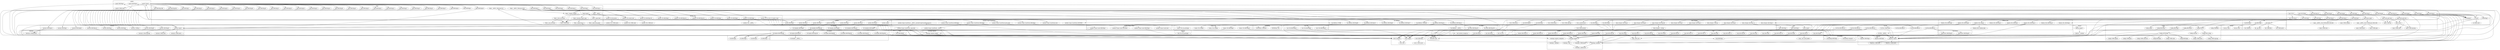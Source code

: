 digraph {
graph [overlap=false]
subgraph cluster_List_Util {
	label="List::Util";
	"List::Util::BEGIN@35";
	"List::Util::BEGIN@10";
	"List::Util::BEGIN@9";
}
subgraph cluster_autodie_Util {
	label="autodie::Util";
	"autodie::Util::BEGIN@4";
	"autodie::Util::CORE:subst";
	"autodie::Util::BEGIN@143";
	"autodie::Util::BEGIN@6";
	"autodie::Util::BEGIN@8";
	"autodie::Util::BEGIN@130";
	"autodie::Util::BEGIN@145";
	"autodie::Util::on_end_of_compile_scope";
	"autodie::Util::CORE:match";
	"autodie::Util::CORE:sort";
	"autodie::Util::fill_protos";
	"autodie::Util::__ANON__";
	"autodie::Util::BEGIN@3";
	"autodie::Util::install_subs";
}
subgraph cluster_Cwd {
	label="Cwd";
	"Cwd::BEGIN@41";
	"Cwd::_backtick_pwd";
	"Cwd::BEGIN@2";
	"Cwd::CORE:regcomp";
	"Cwd::CORE:backtick";
	"Cwd::CORE:fteexec";
	"Cwd::BEGIN@657";
	"Cwd::BEGIN@3";
	"Cwd::CORE:match";
}
subgraph cluster_autodie_Scope_Guard {
	label="autodie::Scope::Guard";
	"autodie::Scope::Guard::BEGIN@4";
	"autodie::Scope::Guard::DESTROY";
	"autodie::Scope::Guard::new";
	"autodie::Scope::Guard::BEGIN@3";
}
subgraph cluster_bytes {
	label="bytes";
	"bytes::import";
	"bytes::BEGIN@4";
	"bytes::BEGIN@3";
}
subgraph cluster_IO {
	label="IO";
	"IO::BEGIN@8";
	"IO::BEGIN@6";
	"IO::BEGIN@7";
	"IO::BEGIN@5";
}
subgraph cluster_Sub_Util {
	label="Sub::Util";
	"Sub::Util::set_prototype";
}
subgraph cluster_overloading {
	label="overloading";
	"overloading::BEGIN@2";
	"overloading::unimport";
}
subgraph cluster_Exporter {
	label="Exporter";
	"Exporter::BEGIN@4";
	"Exporter::CORE:subst";
	"Exporter::CORE:match";
	"Exporter::BEGIN@3";
	"Exporter::import";
}
subgraph cluster_Fcntl {
	label="Fcntl";
	"Fcntl::BEGIN@58";
}
subgraph cluster_Carp {
	label="Carp";
	"Carp::BEGIN@256";
	"Carp::BEGIN@188";
	"Carp::BEGIN@61";
	"Carp::_univ_mod_loaded";
	"Carp::_fetch_sub";
	"Carp::BEGIN@49";
	"Carp::BEGIN@730";
	"Carp::BEGIN@169";
	"Carp::BEGIN@4";
	"Carp::BEGIN@3";
	"Carp::BEGIN@5";
	"Carp::BEGIN@296";
	"Carp::BEGIN@574";
	"Carp::BEGIN@1";
	"Carp::BEGIN@6";
	"Carp::BEGIN@137";
	"Carp::BEGIN@73";
	"Carp::BEGIN@744";
	"Carp::BEGIN@95";
	"Carp::BEGIN@751";
}
subgraph cluster_autodie {
	label="autodie";
	"autodie::BEGIN@3";
	"autodie::BEGIN@2";
	"autodie::BEGIN@6";
	"autodie::BEGIN@4";
	"autodie::BEGIN@15";
	"autodie::BEGIN@11";
	"autodie::import";
	"autodie::BEGIN@36";
}
subgraph cluster_lib {
	label="lib";
	"lib::CORE:ftis";
	"lib::_get_dirs";
	"lib::CORE:ftdir";
	"lib::CORE:match";
	"lib::BEGIN@8";
	"lib::BEGIN@6";
	"lib::import";
}
subgraph cluster_XSLoader {
	label="XSLoader";
	"XSLoader::load";
}
subgraph cluster_Tie_Hash {
	label="Tie::Hash";
	"Tie::Hash::BEGIN@190";
	"Tie::Hash::BEGIN@191";
}
subgraph cluster_feature {
	label="feature";
	"feature::__common";
	"feature::import";
}
subgraph cluster_Data_Dumper {
	label="Data::Dumper";
	"Data::Dumper::BEGIN@12";
	"Data::Dumper::_vstring";
	"Data::Dumper::BEGIN@773";
	"Data::Dumper::BEGIN@20";
	"Data::Dumper::CORE:qr";
	"Data::Dumper::BEGIN@13";
	"Data::Dumper::BEGIN@17";
	"Data::Dumper::BEGIN@31";
	"Data::Dumper::BEGIN@288";
	"Data::Dumper::BEGIN@22";
}
subgraph cluster_warnings_register {
	label="warnings::register";
	"warnings::register::import";
}
subgraph cluster_mro {
	label="mro";
	"mro::BEGIN@11";
	"mro::method_changed_in";
	"mro::BEGIN@10";
	"mro::set_mro";
}
subgraph cluster_UNIVERSAL {
	label="UNIVERSAL";
	"UNIVERSAL::can";
	"UNIVERSAL::VERSION";
}
subgraph cluster_Tie_RefHash {
	label="Tie::RefHash";
	"Tie::RefHash::BEGIN@82";
	"Tie::RefHash::BEGIN@74";
	"Tie::RefHash::__ANON__";
	"Tie::RefHash::BEGIN@76";
	"Tie::RefHash::TIEHASH";
	"Tie::RefHash::STORE";
	"Tie::RefHash::BEGIN@89";
	"Tie::RefHash::BEGIN@77";
	"Tie::RefHash::BEGIN@79";
}
subgraph cluster_Config {
	label="Config";
	"Config::CORE:substcont";
	"Config::BEGIN@6";
	"Config::CORE:unpack";
	"Config::CORE:pack";
	"Config::AUTOLOAD";
	"Config::TIEHASH";
	"Config::import";
	"Config::launcher";
	"Config::FETCH";
	"Config::BEGIN@9";
	"Config::CORE:match";
	"Config::BEGIN@47";
	"Config::BEGIN@5";
	"Config::fetch_string";
	"Config::CORE:regcomp";
	"Config::CORE:subst";
	"Config::BEGIN@10";
}
subgraph cluster_Scalar_Util {
	label="Scalar::Util";
	"Scalar::Util::BEGIN@9";
	"Scalar::Util::BEGIN@10";
	"Scalar::Util::refaddr";
	"Scalar::Util::weaken";
	"Scalar::Util::set_prototype";
}
subgraph cluster_IO_Handle {
	label="IO::Handle";
	"IO::Handle::BEGIN@264";
	"IO::Handle::BEGIN@609";
	"IO::Handle::BEGIN@266";
	"IO::Handle::BEGIN@268";
	"IO::Handle::BEGIN@263";
	"IO::Handle::BEGIN@267";
	"IO::Handle::BEGIN@265";
	"IO::Handle::__ANON__";
}
subgraph cluster_SelectSaver {
	label="SelectSaver";
	"SelectSaver::BEGIN@38";
	"SelectSaver::BEGIN@39";
}
subgraph cluster_Fatal {
	label="Fatal";
	"Fatal::BEGIN@36";
	"Fatal::BEGIN@1680";
	"Fatal::BEGIN@6";
	"Fatal::BEGIN@38";
	"Fatal::BEGIN@41";
	"Fatal::BEGIN@35";
	"Fatal::BEGIN@39";
	"Fatal::BEGIN@8";
	"Fatal::BEGIN@33";
	"Fatal::_compile_wrapper";
	"Fatal::BEGIN@51";
	"Fatal::BEGIN@22";
	"Fatal::BEGIN@590";
	"Fatal::BEGIN@9";
	"Fatal::_write_invocation";
	"Fatal::BEGIN@11";
	"Fatal::BEGIN@27";
	"Fatal::BEGIN@47";
	"Fatal::_translate_import_args";
	"Fatal::_make_leak_guard";
	"Fatal::BEGIN@24";
	"Fatal::import";
	"Fatal::BEGIN@37";
	"Fatal::BEGIN@10";
	"Fatal::_expand_tag";
	"Fatal::BEGIN@13";
	"Fatal::__ANON__[Fatal.pm:531]";
	"Fatal::BEGIN@32";
	"Fatal::_one_invocation";
	"Fatal::BEGIN@34";
	"Fatal::BEGIN@56";
	"Fatal::BEGIN@5";
	"Fatal::__ANON__[Fatal.pm:1625]";
	"Fatal::BEGIN@43";
	"Fatal::BEGIN@7";
	"Fatal::_make_fatal";
	"Fatal::BEGIN@45";
	"Fatal::BEGIN@49";
	"Fatal::BEGIN@28";
	"Fatal::__ANON__";
	"Fatal::BEGIN@23";
	"Fatal::BEGIN@20";
	"Fatal::CORE:match";
	"Fatal::BEGIN@29";
}
subgraph cluster_strict {
	label="strict";
	"strict::CORE:match";
	"strict::unimport";
	"strict::BEGIN@7";
	"strict::bits";
	"strict::import";
}
subgraph cluster_warnings {
	label="warnings";
	"warnings::CORE:match";
	"warnings::import";
	"warnings::register_categories";
	"warnings::unimport";
	"warnings::_mkMask";
	"warnings::_expand_bits";
	"warnings::_bits";
}
subgraph cluster_main {
	label="main";
	"main::BEGIN@65";
	"main::BEGIN@3";
	"main::BEGIN@11";
	"main::CORE:close";
	"main::BEGIN@5";
	"main::CORE:regcomp";
	"main::CORE:subst";
	"main::react3";
	"main::__ANON__[(eval 5)[Fatal.pm:1683]:186]";
	"main::BEGIN@13";
	"main::BEGIN@7";
	"main::CORE:match";
	"main::BEGIN@2";
	"main::NULL";
	"main::__ANON__[(eval 6)[Fatal.pm:1683]:86]";
	"main::CORE:say";
	"main::solve_part_two";
	"main::BEGIN@66";
	"main::BEGIN@5.1";
	"main::BEGIN@6.2";
	"main::BEGIN@46";
	"main::parse_input";
	"main::solve_part_one";
	"main::BEGIN@125";
	"main::CORE:readline";
	"main::RUNTIME";
	"main::BEGIN@6";
	"main::BEGIN@45";
	"main::BEGIN@126";
	"main::CORE:open";
	"main::BEGIN@12";
}
subgraph cluster_IO_Seekable {
	label="IO::Seekable";
	"IO::Seekable::BEGIN@98";
	"IO::Seekable::BEGIN@100";
	"IO::Seekable::BEGIN@99";
	"IO::Seekable::BEGIN@97";
	"IO::Seekable::BEGIN@103";
}
subgraph cluster_version {
	label="version";
	"version::(bool";
	"version::(cmp";
}
subgraph cluster_Symbol {
	label="Symbol";
	"Symbol::BEGIN@4";
	"Symbol::BEGIN@156";
	"Symbol::BEGIN@103";
	"Symbol::BEGIN@3";
	"Symbol::BEGIN@137";
	"Symbol::BEGIN@167";
}
subgraph cluster_Modern_Perl {
	label="Modern::Perl";
	"Modern::Perl::BEGIN@4";
	"Modern::Perl::BEGIN@10";
	"Modern::Perl::BEGIN@6";
	"Modern::Perl::import";
	"Modern::Perl::BEGIN@14";
	"Modern::Perl::BEGIN@7";
	"Modern::Perl::validate_date";
	"Modern::Perl::BEGIN@9";
	"Modern::Perl::BEGIN@13";
}
subgraph cluster_IO_File {
	label="IO::File";
	"IO::File::BEGIN@129";
	"IO::File::__ANON__";
	"IO::File::BEGIN@128";
	"IO::File::BEGIN@127";
	"IO::File::CORE:match";
	"IO::File::BEGIN@132";
	"IO::File::BEGIN@131";
	"IO::File::BEGIN@130";
}
subgraph cluster_parent {
	label="parent";
	"parent::BEGIN@21";
	"parent::CORE:subst";
	"parent::import";
	"parent::BEGIN@2";
}
subgraph cluster_if {
	label="if";
	"if::work";
	"if::BEGIN@2";
	"if::unimport";
	"if::CORE:subst";
}
subgraph cluster_Internals {
	label="Internals";
	"Internals::SvREADONLY";
}
subgraph cluster_constant {
	label="constant";
	"constant::CORE:regcomp";
	"constant::BEGIN@40";
	"constant::import";
	"constant::BEGIN@2";
	"constant::CORE:subst";
	"constant::BEGIN@141";
	"constant::BEGIN@3";
	"constant::CORE:match";
	"constant::BEGIN@4";
	"constant::BEGIN@65";
	"constant::CORE:qr";
	"constant::BEGIN@24";
	"constant::BEGIN@90";
}
subgraph cluster_autodie_Scope_GuardStack {
	label="autodie::Scope::GuardStack";
	"autodie::Scope::GuardStack::BEGIN@4";
	"autodie::Scope::GuardStack::DESTROY";
	"autodie::Scope::GuardStack::new";
	"autodie::Scope::GuardStack::__ANON__[autodie/Scope/GuardStack.pm:51]";
	"autodie::Scope::GuardStack::_pop_hook";
	"autodie::Scope::GuardStack::BEGIN@3";
	"autodie::Scope::GuardStack::__ANON__";
	"autodie::Scope::GuardStack::BEGIN@6";
	"autodie::Scope::GuardStack::push_hook";
}
"main::BEGIN@3" -> "XSLoader::load";
"IO::Seekable::BEGIN@103" -> "XSLoader::load";
"Tie::RefHash::BEGIN@79" -> "XSLoader::load";
"IO::Handle::BEGIN@268" -> "XSLoader::load";
"Data::Dumper::BEGIN@31" -> "XSLoader::load";
"Modern::Perl::BEGIN@9" -> "XSLoader::load";
"constant::import" -> "constant::CORE:subst";
"autodie::Util::BEGIN@8" -> "autodie::Util::__ANON__";
"constant::import" -> "constant::CORE:match";
"main::RUNTIME" -> "main::solve_part_two";
"main::parse_input" -> "main::__ANON__[(eval 5)[Fatal.pm:1683]:186]";
"main::BEGIN@13" -> "Data::Dumper::CORE:qr";
"main::BEGIN@3" -> "Cwd::BEGIN@41";
"IO::Seekable::BEGIN@100" -> "IO::Handle::BEGIN@268";
"main::BEGIN@12" -> "autodie::BEGIN@11";
"Data::Dumper::BEGIN@773" -> "bytes::import";
"parent::import" -> "Tie::RefHash::TIEHASH";
"IO::File::BEGIN@129" -> "Carp::BEGIN@3";
"IO::File::BEGIN@132" -> "IO::Seekable::BEGIN@100";
"IO::File::BEGIN@129" -> "Carp::BEGIN@296";
"warnings::register::import" -> "warnings::register_categories";
"main::BEGIN@11" -> "Modern::Perl::import";
"Data::Dumper::BEGIN@288" -> "Data::Dumper::_vstring";
"main::__ANON__[(eval 5)[Fatal.pm:1683]:186]" -> "main::CORE:open";
"Tie::RefHash::BEGIN@79" -> "Scalar::Util::BEGIN@9";
"autodie::Scope::GuardStack::_pop_hook" -> "Fatal::__ANON__[Fatal.pm:531]";
"IO::Seekable::BEGIN@100" -> "IO::Handle::BEGIN@264";
"IO::Seekable::BEGIN@100" -> "IO::Handle::BEGIN@609";
"main::NULL" -> "autodie::Scope::GuardStack::DESTROY";
"Fatal::_translate_import_args" -> "Fatal::_expand_tag";
"Fatal::_expand_tag" -> "Fatal::_expand_tag";
"Config::BEGIN@10" -> "warnings::CORE:match";
"warnings::import" -> "warnings::CORE:match";
"main::BEGIN@12" -> "Fatal::import";
"Config::AUTOLOAD" -> "Config::CORE:subst";
"Modern::Perl::import" -> "strict::import";
"IO::File::BEGIN@128" -> "strict::import";
"Modern::Perl::BEGIN@6" -> "strict::import";
"Symbol::BEGIN@167" -> "strict::import";
"constant::BEGIN@3" -> "strict::import";
"Tie::RefHash::BEGIN@76" -> "strict::import";
"autodie::BEGIN@3" -> "strict::import";
"IO::Handle::BEGIN@264" -> "strict::import";
"Scalar::Util::BEGIN@9" -> "strict::import";
"List::Util::BEGIN@9" -> "strict::import";
"Data::Dumper::BEGIN@12" -> "strict::import";
"mro::BEGIN@10" -> "strict::import";
"Carp::BEGIN@4" -> "strict::import";
"autodie::Util::BEGIN@3" -> "strict::import";
"autodie::Scope::GuardStack::BEGIN@3" -> "strict::import";
"bytes::BEGIN@3" -> "strict::import";
"Fatal::BEGIN@7" -> "strict::import";
"IO::Seekable::BEGIN@99" -> "strict::import";
"Symbol::BEGIN@3" -> "strict::import";
"lib::BEGIN@8" -> "strict::import";
"autodie::Scope::Guard::BEGIN@3" -> "strict::import";
"Exporter::BEGIN@3" -> "strict::import";
"Config::BEGIN@9" -> "strict::import";
"Config::BEGIN@5" -> "strict::import";
"parent::BEGIN@2" -> "strict::import";
"if::BEGIN@2" -> "strict::import";
"Fcntl::BEGIN@58" -> "strict::import";
"IO::BEGIN@7" -> "strict::import";
"Cwd::BEGIN@2" -> "strict::import";
"Cwd::_backtick_pwd" -> "Cwd::CORE:backtick";
"Fatal::_make_fatal" -> "Tie::RefHash::STORE";
"IO::Handle::BEGIN@268" -> "IO::BEGIN@7";
"Config::FETCH" -> "Config::launcher";
"Modern::Perl::import" -> "Modern::Perl::validate_date";
"Config::fetch_string" -> "Config::CORE:regcomp";
"Fatal::_compile_wrapper" -> "main::BEGIN@66";
"Fatal::_compile_wrapper" -> "Fatal::_write_invocation";
"Tie::RefHash::TIEHASH" -> "Scalar::Util::weaken";
"Fatal::BEGIN@13" -> "autodie::Util::BEGIN@8";
"main::BEGIN@3" -> "Cwd::BEGIN@657";
"Fatal::BEGIN@13" -> "autodie::Util::BEGIN@143";
"autodie::BEGIN@6" -> "parent::import";
"main::BEGIN@7" -> "lib::BEGIN@8";
"Fatal::BEGIN@20" -> "constant::CORE:qr";
"IO::File::BEGIN@132" -> "IO::Seekable::BEGIN@103";
"main::BEGIN@46" -> "warnings::unimport";
"main::BEGIN@125" -> "warnings::unimport";
"main::BEGIN@5.1" -> "warnings::unimport";
"main::BEGIN@6.2" -> "warnings::unimport";
"main::BEGIN@5" -> "warnings::unimport";
"main::BEGIN@65" -> "warnings::unimport";
"main::BEGIN@66" -> "warnings::unimport";
"main::BEGIN@126" -> "warnings::unimport";
"autodie::Util::BEGIN@143" -> "warnings::unimport";
"Carp::BEGIN@744" -> "warnings::unimport";
"main::BEGIN@6" -> "warnings::unimport";
"Carp::BEGIN@6" -> "warnings::unimport";
"main::BEGIN@45" -> "warnings::unimport";
"autodie::Scope::GuardStack::BEGIN@6" -> "autodie::Scope::Guard::BEGIN@4";
"IO::Seekable::BEGIN@100" -> "IO::Handle::BEGIN@267";
"Scalar::Util::set_prototype" -> "Sub::Util::set_prototype";
"main::BEGIN@3" -> "Cwd::CORE:fteexec";
"Data::Dumper::BEGIN@773" -> "bytes::BEGIN@4";
"Tie::RefHash::BEGIN@74" -> "Tie::RefHash::__ANON__";
"IO::File::BEGIN@129" -> "Carp::BEGIN@5";
"Tie::RefHash::BEGIN@79" -> "UNIVERSAL::VERSION";
"autodie::Util::BEGIN@6" -> "UNIVERSAL::VERSION";
"IO::File::BEGIN@129" -> "Carp::BEGIN@4";
"parent::import" -> "Fatal::BEGIN@39";
"Config::FETCH" -> "Config::AUTOLOAD";
"Fatal::BEGIN@20" -> "constant::BEGIN@3";
"feature::import" -> "feature::__common";
"IO::File::BEGIN@129" -> "Carp::BEGIN@574";
"Fatal::_compile_wrapper" -> "main::BEGIN@126";
"main::BEGIN@12" -> "autodie::BEGIN@2";
"Fatal::BEGIN@20" -> "constant::BEGIN@90";
"IO::File::BEGIN@129" -> "Carp::BEGIN@744";
"main::BEGIN@11" -> "Modern::Perl::BEGIN@13";
"parent::import" -> "Fatal::BEGIN@36";
"parent::import" -> "Fatal::BEGIN@29";
"Fatal::BEGIN@9" -> "Fatal::__ANON__";
"autodie::Scope::GuardStack::BEGIN@6" -> "autodie::Scope::Guard::BEGIN@3";
"main::solve_part_one" -> "main::react3";
"main::solve_part_two" -> "main::react3";
"main::BEGIN@12" -> "autodie::BEGIN@15";
"constant::import" -> "mro::method_changed_in";
"main::BEGIN@13" -> "Data::Dumper::BEGIN@22";
"main::solve_part_two" -> "main::CORE:regcomp";
"main::react3" -> "main::CORE:regcomp";
"lib::BEGIN@6" -> "Config::BEGIN@47";
"main::__ANON__[(eval 6)[Fatal.pm:1683]:86]" -> "main::CORE:close";
"main::parse_input" -> "main::__ANON__[(eval 6)[Fatal.pm:1683]:86]";
"Modern::Perl::BEGIN@13" -> "IO::File::CORE:match";
"IO::File::BEGIN@129" -> "Carp::BEGIN@6";
"IO::File::BEGIN@132" -> "IO::Seekable::BEGIN@97";
"parent::import" -> "Fatal::BEGIN@43";
"Fatal::import" -> "Fatal::_make_fatal";
"parent::import" -> "Fatal::BEGIN@7";
"main::BEGIN@3" -> "Cwd::CORE:match";
"autodie::BEGIN@6" -> "parent::BEGIN@21";
"Exporter::import" -> "Exporter::CORE:match";
"parent::import" -> "Fatal::BEGIN@5";
"Fatal::_compile_wrapper" -> "main::BEGIN@46";
"Fatal::_compile_wrapper" -> "main::BEGIN@6.2";
"main::BEGIN@11" -> "Modern::Perl::BEGIN@9";
"autodie::Util::BEGIN@8" -> "autodie::Scope::GuardStack::BEGIN@6";
"Modern::Perl::import" -> "mro::set_mro";
"Fatal::_write_invocation" -> "Fatal::_one_invocation";
"IO::Seekable::BEGIN@100" -> "IO::Handle::BEGIN@266";
"Config::fetch_string" -> "Config::CORE:match";
"Config::AUTOLOAD" -> "Config::CORE:match";
"Config::AUTOLOAD" -> "Config::CORE:pack";
"Exporter::import" -> "Exporter::CORE:subst";
"lib::BEGIN@6" -> "version::(bool";
"IO::File::BEGIN@131" -> "SelectSaver::BEGIN@39";
"IO::File::BEGIN@129" -> "Carp::BEGIN@137";
"main::BEGIN@7" -> "lib::BEGIN@6";
"autodie::Util::BEGIN@8" -> "autodie::Scope::GuardStack::BEGIN@4";
"warnings::register_categories" -> "warnings::_mkMask";
"constant::BEGIN@4" -> "warnings::register::import";
"Tie::Hash::BEGIN@191" -> "warnings::register::import";
"Cwd::BEGIN@3" -> "Exporter::BEGIN@3";
"lib::BEGIN@6" -> "version::(cmp";
"Fatal::BEGIN@20" -> "constant::BEGIN@40";
"Tie::RefHash::BEGIN@79" -> "List::Util::BEGIN@10";
"Modern::Perl::BEGIN@13" -> "IO::File::BEGIN@131";
"parent::import" -> "Fatal::BEGIN@47";
"parent::import" -> "Fatal::BEGIN@11";
"autodie::Util::fill_protos" -> "autodie::Util::CORE:subst";
"IO::File::BEGIN@132" -> "IO::Seekable::BEGIN@99";
"Modern::Perl::BEGIN@9" -> "mro::BEGIN@10";
"Fatal::_compile_wrapper" -> "main::BEGIN@125";
"main::parse_input" -> "main::CORE:readline";
"main::RUNTIME" -> "main::solve_part_one";
"Tie::RefHash::BEGIN@79" -> "List::Util::BEGIN@9";
"Fatal::__ANON__[Fatal.pm:1625]" -> "Fatal::_compile_wrapper";
"autodie::Util::BEGIN@8" -> "autodie::Scope::GuardStack::BEGIN@3";
"parent::import" -> "Fatal::BEGIN@35";
"parent::import" -> "Fatal::BEGIN@8";
"Fatal::BEGIN@9" -> "Tie::RefHash::BEGIN@76";
"Fatal::BEGIN@13" -> "autodie::Util::BEGIN@6";
"Fatal::BEGIN@9" -> "Tie::RefHash::BEGIN@74";
"Modern::Perl::BEGIN@13" -> "IO::File::BEGIN@128";
"Fatal::BEGIN@13" -> "autodie::Util::BEGIN@4";
"main::BEGIN@3" -> "Cwd::CORE:regcomp";
"constant::BEGIN@24" -> "Internals::SvREADONLY";
"constant::import" -> "Internals::SvREADONLY";
"Fatal::BEGIN@20" -> "constant::BEGIN@24";
"IO::File::BEGIN@130" -> "Symbol::BEGIN@156";
"main::BEGIN@13" -> "Data::Dumper::BEGIN@288";
"autodie::Scope::GuardStack::BEGIN@6" -> "autodie::Scope::GuardStack::__ANON__";
"Fatal::import" -> "Fatal::CORE:match";
"Fatal::_write_invocation" -> "Fatal::CORE:match";
"Fatal::_make_fatal" -> "Fatal::CORE:match";
"Fatal::__ANON__[Fatal.pm:1625]" -> "Fatal::CORE:match";
"parent::import" -> "Fatal::CORE:match";
"strict::import" -> "strict::bits";
"strict::unimport" -> "strict::bits";
"parent::import" -> "Fatal::BEGIN@23";
"main::BEGIN@7" -> "Config::FETCH";
"Tie::RefHash::BEGIN@79" -> "Config::FETCH";
"Fatal::BEGIN@10" -> "Config::import";
"lib::BEGIN@6" -> "Config::import";
"main::BEGIN@3" -> "Cwd::BEGIN@2";
"main::BEGIN@7" -> "lib::import";
"main::BEGIN@6" -> "if::BEGIN@2";
"Modern::Perl::BEGIN@13" -> "IO::File::BEGIN@130";
"Fatal::__ANON__[Fatal.pm:531]" -> "autodie::Util::install_subs";
"Fatal::import" -> "autodie::Util::install_subs";
"warnings::_bits" -> "warnings::_expand_bits";
"warnings::unimport" -> "warnings::_expand_bits";
"Fatal::_compile_wrapper" -> "main::BEGIN@65";
"Data::Dumper::BEGIN@773" -> "bytes::BEGIN@3";
"IO::File::BEGIN@132" -> "IO::Seekable::BEGIN@98";
"main::BEGIN@13" -> "Data::Dumper::BEGIN@773";
"main::RUNTIME" -> "main::CORE:say";
"main::solve_part_two" -> "main::CORE:say";
"main::solve_part_one" -> "main::CORE:say";
"main::NULL" -> "main::BEGIN@7";
"main::BEGIN@12" -> "autodie::BEGIN@4";
"parent::import" -> "Fatal::BEGIN@49";
"IO::File::BEGIN@130" -> "Symbol::BEGIN@3";
"parent::import" -> "Fatal::BEGIN@28";
"main::BEGIN@46" -> "if::unimport";
"main::BEGIN@126" -> "if::unimport";
"main::BEGIN@66" -> "if::unimport";
"main::BEGIN@6.2" -> "if::unimport";
"main::BEGIN@6" -> "if::unimport";
"parent::import" -> "parent::CORE:subst";
"main::BEGIN@12" -> "autodie::BEGIN@36";
"Tie::RefHash::STORE" -> "Scalar::Util::refaddr";
"IO::File::BEGIN@131" -> "IO::File::__ANON__";
"main::BEGIN@11" -> "Modern::Perl::BEGIN@4";
"Carp::BEGIN@137" -> "Carp::_univ_mod_loaded";
"main::parse_input" -> "Fatal::__ANON__[Fatal.pm:1625]";
"IO::File::BEGIN@131" -> "SelectSaver::BEGIN@38";
"parent::import" -> "Fatal::BEGIN@34";
"Config::FETCH" -> "Config::fetch_string";
"main::BEGIN@13" -> "Data::Dumper::BEGIN@20";
"Carp::BEGIN@256" -> "strict::unimport";
"Exporter::BEGIN@4" -> "strict::unimport";
"List::Util::BEGIN@35" -> "strict::unimport";
"Symbol::BEGIN@137" -> "strict::unimport";
"parent::BEGIN@21" -> "strict::unimport";
"constant::BEGIN@40" -> "strict::unimport";
"Carp::BEGIN@188" -> "strict::unimport";
"Carp::BEGIN@730" -> "strict::unimport";
"Config::BEGIN@47" -> "strict::unimport";
"autodie::Util::BEGIN@130" -> "strict::unimport";
"Cwd::BEGIN@657" -> "strict::unimport";
"Fatal::BEGIN@590" -> "strict::unimport";
"constant::BEGIN@141" -> "strict::unimport";
"constant::BEGIN@90" -> "strict::unimport";
"Symbol::BEGIN@156" -> "strict::unimport";
"IO::Handle::BEGIN@609" -> "strict::unimport";
"Carp::BEGIN@751" -> "strict::unimport";
"constant::BEGIN@65" -> "strict::unimport";
"Symbol::BEGIN@103" -> "strict::unimport";
"Fatal::BEGIN@1680" -> "strict::unimport";
"Tie::RefHash::BEGIN@79" -> "Scalar::Util::BEGIN@10";
"parent::import" -> "Fatal::BEGIN@32";
"IO::Handle::BEGIN@267" -> "IO::Handle::__ANON__";
"lib::import" -> "lib::CORE:ftdir";
"main::BEGIN@12" -> "autodie::BEGIN@3";
"autodie::Util::fill_protos" -> "autodie::Util::CORE:match";
"parent::import" -> "Fatal::BEGIN@13";
"IO::File::BEGIN@129" -> "Carp::BEGIN@256";
"Fatal::_compile_wrapper" -> "autodie::Util::fill_protos";
"lib::BEGIN@6" -> "Config::BEGIN@10";
"constant::import" -> "constant::CORE:regcomp";
"Carp::BEGIN@61" -> "Carp::_fetch_sub";
"Carp::BEGIN@73" -> "Carp::_fetch_sub";
"Carp::BEGIN@137" -> "Carp::_fetch_sub";
"autodie::Scope::Guard::DESTROY" -> "autodie::Scope::GuardStack::__ANON__[autodie/Scope/GuardStack.pm:51]";
"Fatal::import" -> "Fatal::_translate_import_args";
"main::BEGIN@13" -> "Data::Dumper::BEGIN@31";
"main::BEGIN@6" -> "if::work";
"main::BEGIN@6.2" -> "if::work";
"main::BEGIN@66" -> "if::work";
"main::BEGIN@126" -> "if::work";
"main::BEGIN@46" -> "if::work";
"main::BEGIN@2" -> "Cwd::_backtick_pwd";
"Config::AUTOLOAD" -> "Config::BEGIN@5";
"IO::File::BEGIN@129" -> "Carp::BEGIN@730";
"main::NULL" -> "main::BEGIN@11";
"main::BEGIN@3" -> "Cwd::BEGIN@3";
"parent::import" -> "Fatal::BEGIN@27";
"Fatal::BEGIN@20" -> "constant::BEGIN@4";
"parent::import" -> "Fatal::BEGIN@590";
"Fatal::BEGIN@9" -> "Tie::RefHash::BEGIN@82";
"Fatal::BEGIN@20" -> "constant::BEGIN@141";
"Cwd::BEGIN@2" -> "strict::BEGIN@7";
"IO::File::BEGIN@129" -> "Carp::BEGIN@73";
"Config::AUTOLOAD" -> "Config::CORE:substcont";
"main::BEGIN@12" -> "autodie::import";
"IO::File::BEGIN@129" -> "Carp::BEGIN@188";
"Modern::Perl::BEGIN@13" -> "IO::File::BEGIN@127";
"main::BEGIN@13" -> "Data::Dumper::BEGIN@17";
"IO::File::BEGIN@129" -> "Carp::BEGIN@49";
"Fatal::_compile_wrapper" -> "main::BEGIN@5.1";
"Fatal::BEGIN@13" -> "autodie::Util::BEGIN@3";
"IO::Seekable::BEGIN@100" -> "IO::Handle::BEGIN@263";
"parent::import" -> "Fatal::BEGIN@41";
"IO::File::BEGIN@130" -> "Symbol::BEGIN@167";
"SelectSaver::BEGIN@38" -> "Exporter::import";
"main::BEGIN@3" -> "Exporter::import";
"IO::File::BEGIN@130" -> "Exporter::import";
"IO::Handle::BEGIN@266" -> "Exporter::import";
"Tie::Hash::BEGIN@190" -> "Exporter::import";
"IO::File::BEGIN@132" -> "Exporter::import";
"IO::BEGIN@6" -> "Exporter::import";
"main::BEGIN@13" -> "Exporter::import";
"Fatal::BEGIN@6" -> "Exporter::import";
"IO::Seekable::BEGIN@103" -> "Exporter::import";
"SelectSaver::BEGIN@39" -> "Exporter::import";
"Fatal::BEGIN@13" -> "Exporter::import";
"Modern::Perl::BEGIN@13" -> "Exporter::import";
"Fatal::BEGIN@11" -> "Exporter::import";
"autodie::Util::BEGIN@6" -> "Exporter::import";
"IO::Handle::BEGIN@265" -> "Exporter::import";
"IO::Seekable::BEGIN@98" -> "Exporter::import";
"IO::File::BEGIN@129" -> "Exporter::import";
"Cwd::BEGIN@3" -> "Exporter::import";
"IO::Seekable::BEGIN@100" -> "IO::Handle::BEGIN@265";
"lib::import" -> "lib::_get_dirs";
"main::NULL" -> "main::BEGIN@12";
"lib::import" -> "lib::CORE:match";
"Fatal::_compile_wrapper" -> "main::BEGIN@6";
"IO::Handle::BEGIN@268" -> "IO::BEGIN@5";
"main::BEGIN@11" -> "Modern::Perl::BEGIN@7";
"if::work" -> "if::CORE:subst";
"main::NULL" -> "autodie::Scope::Guard::DESTROY";
"Tie::RefHash::BEGIN@74" -> "Tie::Hash::BEGIN@191";
"Tie::RefHash::BEGIN@74" -> "Tie::Hash::BEGIN@190";
"IO::Handle::BEGIN@268" -> "IO::BEGIN@8";
"parent::import" -> "Fatal::BEGIN@20";
"autodie::Scope::GuardStack::__ANON__[autodie/Scope/GuardStack.pm:51]" -> "autodie::Scope::GuardStack::_pop_hook";
"IO::Seekable::BEGIN@103" -> "Fcntl::BEGIN@58";
"main::BEGIN@12" -> "autodie::BEGIN@6";
"Fatal::_compile_wrapper" -> "main::BEGIN@5";
"Modern::Perl::BEGIN@13" -> "IO::File::BEGIN@129";
"Modern::Perl::import" -> "feature::import";
"if::work" -> "UNIVERSAL::can";
"Modern::Perl::import" -> "warnings::import";
"autodie::Util::BEGIN@4" -> "warnings::import";
"overloading::BEGIN@2" -> "warnings::import";
"Scalar::Util::BEGIN@10" -> "warnings::import";
"mro::BEGIN@11" -> "warnings::import";
"autodie::Util::BEGIN@145" -> "warnings::import";
"Config::BEGIN@6" -> "warnings::import";
"autodie::Scope::GuardStack::BEGIN@4" -> "warnings::import";
"Data::Dumper::BEGIN@13" -> "warnings::import";
"autodie::BEGIN@4" -> "warnings::import";
"Symbol::BEGIN@4" -> "warnings::import";
"Modern::Perl::BEGIN@7" -> "warnings::import";
"Config::BEGIN@10" -> "warnings::import";
"IO::BEGIN@8" -> "warnings::import";
"List::Util::BEGIN@10" -> "warnings::import";
"bytes::BEGIN@4" -> "warnings::import";
"autodie::Scope::Guard::BEGIN@4" -> "warnings::import";
"Fatal::BEGIN@8" -> "warnings::import";
"Carp::BEGIN@5" -> "warnings::import";
"lib::BEGIN@6" -> "Config::TIEHASH";
"main::__ANON__[(eval 5)[Fatal.pm:1683]:186]" -> "main::CORE:match";
"parent::import" -> "Fatal::BEGIN@45";
"warnings::import" -> "warnings::_bits";
"main::NULL" -> "main::BEGIN@13";
"Fatal::BEGIN@9" -> "Tie::RefHash::BEGIN@79";
"Fatal::import" -> "autodie::Util::on_end_of_compile_scope";
"Fatal::BEGIN@13" -> "autodie::Util::BEGIN@145";
"main::BEGIN@11" -> "Modern::Perl::BEGIN@10";
"parent::import" -> "Fatal::BEGIN@56";
"main::BEGIN@13" -> "Data::Dumper::BEGIN@12";
"Modern::Perl::BEGIN@13" -> "IO::File::BEGIN@132";
"Carp::BEGIN@1" -> "overloading::unimport";
"autodie::Util::on_end_of_compile_scope" -> "autodie::Scope::GuardStack::new";
"Carp::BEGIN@169" -> "overloading::BEGIN@2";
"Config::AUTOLOAD" -> "Config::CORE:unpack";
"lib::import" -> "lib::CORE:ftis";
"main::BEGIN@11" -> "Modern::Perl::BEGIN@6";
"Fatal::BEGIN@20" -> "constant::BEGIN@65";
"IO::File::BEGIN@129" -> "Carp::BEGIN@95";
"parent::import" -> "Fatal::BEGIN@10";
"parent::import" -> "Fatal::BEGIN@37";
"IO::File::BEGIN@130" -> "Symbol::BEGIN@137";
"Fatal::BEGIN@38" -> "constant::import";
"Fatal::BEGIN@32" -> "constant::import";
"Fatal::BEGIN@41" -> "constant::import";
"Fatal::BEGIN@37" -> "constant::import";
"Fatal::BEGIN@36" -> "constant::import";
"Data::Dumper::BEGIN@288" -> "constant::import";
"Fatal::BEGIN@56" -> "constant::import";
"Fatal::BEGIN@39" -> "constant::import";
"Fatal::BEGIN@35" -> "constant::import";
"Data::Dumper::BEGIN@20" -> "constant::import";
"Fatal::BEGIN@33" -> "constant::import";
"Fatal::BEGIN@34" -> "constant::import";
"Fatal::BEGIN@27" -> "constant::import";
"Fatal::BEGIN@51" -> "constant::import";
"Fatal::BEGIN@22" -> "constant::import";
"Fatal::BEGIN@43" -> "constant::import";
"Fatal::BEGIN@28" -> "constant::import";
"Fatal::BEGIN@49" -> "constant::import";
"Fatal::BEGIN@45" -> "constant::import";
"Fatal::BEGIN@20" -> "constant::import";
"Fatal::BEGIN@23" -> "constant::import";
"Fatal::BEGIN@24" -> "constant::import";
"Fatal::BEGIN@29" -> "constant::import";
"autodie::BEGIN@15" -> "constant::import";
"Fatal::BEGIN@47" -> "constant::import";
"Fatal::BEGIN@20" -> "constant::BEGIN@2";
"autodie::Util::on_end_of_compile_scope" -> "autodie::Scope::GuardStack::push_hook";
"IO::Handle::BEGIN@268" -> "IO::BEGIN@6";
"parent::import" -> "Fatal::BEGIN@24";
"Fatal::_make_fatal" -> "Fatal::_make_leak_guard";
"main::solve_part_two" -> "main::CORE:subst";
"main::react3" -> "main::CORE:subst";
"autodie::BEGIN@6" -> "parent::BEGIN@2";
"lib::BEGIN@6" -> "Config::BEGIN@9";
"main::NULL" -> "main::BEGIN@3";
"Modern::Perl::BEGIN@9" -> "mro::BEGIN@11";
"Fatal::_make_leak_guard" -> "Scalar::Util::set_prototype";
"autodie::Scope::GuardStack::push_hook" -> "autodie::Scope::Guard::new";
"Carp::BEGIN@169" -> "Carp::BEGIN@1";
"parent::import" -> "Fatal::BEGIN@9";
"main::NULL" -> "main::BEGIN@2";
"Fatal::BEGIN@9" -> "Tie::RefHash::BEGIN@89";
"IO::File::BEGIN@130" -> "Symbol::BEGIN@4";
"Fatal::BEGIN@9" -> "Tie::RefHash::BEGIN@77";
"Config::AUTOLOAD" -> "Config::BEGIN@6";
"parent::import" -> "Fatal::BEGIN@51";
"parent::import" -> "Fatal::BEGIN@22";
"main::BEGIN@13" -> "Data::Dumper::BEGIN@13";
"Tie::RefHash::BEGIN@79" -> "List::Util::BEGIN@35";
"Cwd::BEGIN@3" -> "Exporter::BEGIN@4";
"IO::File::BEGIN@129" -> "Carp::BEGIN@61";
"main::RUNTIME" -> "main::parse_input";
"main::BEGIN@11" -> "Modern::Perl::BEGIN@14";
"strict::BEGIN@7" -> "strict::CORE:match";
"autodie::Util::install_subs" -> "autodie::Util::CORE:sort";
"parent::import" -> "Fatal::BEGIN@33";
"IO::File::BEGIN@129" -> "Carp::BEGIN@169";
"Fatal::BEGIN@13" -> "autodie::Util::BEGIN@130";
"parent::import" -> "Fatal::BEGIN@38";
"Fatal::_compile_wrapper" -> "main::BEGIN@45";
"parent::import" -> "Fatal::BEGIN@6";
"IO::File::BEGIN@130" -> "Symbol::BEGIN@103";
"IO::File::BEGIN@129" -> "Carp::BEGIN@751";
"parent::import" -> "Fatal::BEGIN@1680";
}
